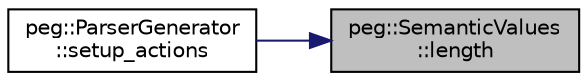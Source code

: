 digraph "peg::SemanticValues::length"
{
 // LATEX_PDF_SIZE
  edge [fontname="Helvetica",fontsize="10",labelfontname="Helvetica",labelfontsize="10"];
  node [fontname="Helvetica",fontsize="10",shape=record];
  rankdir="RL";
  Node1 [label="peg::SemanticValues\l::length",height=0.2,width=0.4,color="black", fillcolor="grey75", style="filled", fontcolor="black",tooltip=" "];
  Node1 -> Node2 [dir="back",color="midnightblue",fontsize="10",style="solid",fontname="Helvetica"];
  Node2 [label="peg::ParserGenerator\l::setup_actions",height=0.2,width=0.4,color="black", fillcolor="white", style="filled",URL="$classpeg_1_1ParserGenerator.html#afa7a9efe83e831fd48692dc871c5f3f9",tooltip=" "];
}
